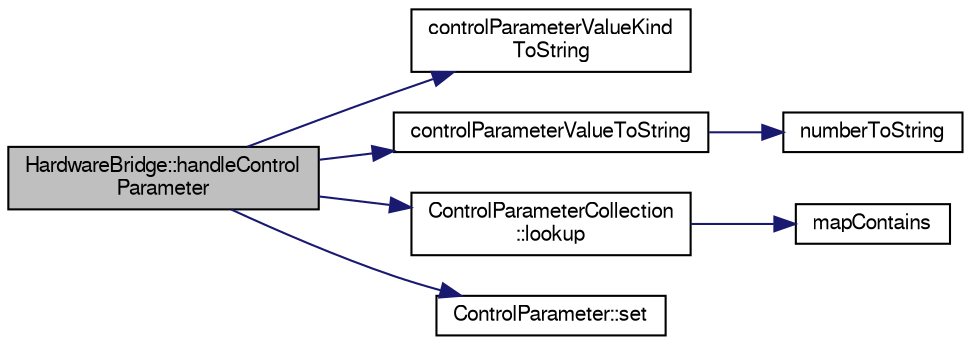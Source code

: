 digraph "HardwareBridge::handleControlParameter"
{
  edge [fontname="FreeSans",fontsize="10",labelfontname="FreeSans",labelfontsize="10"];
  node [fontname="FreeSans",fontsize="10",shape=record];
  rankdir="LR";
  Node1 [label="HardwareBridge::handleControl\lParameter",height=0.2,width=0.4,color="black", fillcolor="grey75", style="filled", fontcolor="black"];
  Node1 -> Node2 [color="midnightblue",fontsize="10",style="solid",fontname="FreeSans"];
  Node2 [label="controlParameterValueKind\lToString",height=0.2,width=0.4,color="black", fillcolor="white", style="filled",URL="$d2/d01/_control_parameters_8h.html#a39a31ac35492a7e98110f7301430b5fe"];
  Node1 -> Node3 [color="midnightblue",fontsize="10",style="solid",fontname="FreeSans"];
  Node3 [label="controlParameterValueToString",height=0.2,width=0.4,color="black", fillcolor="white", style="filled",URL="$d2/d01/_control_parameters_8h.html#a845e4adacbcbd157527c891bb3fa4b74"];
  Node3 -> Node4 [color="midnightblue",fontsize="10",style="solid",fontname="FreeSans"];
  Node4 [label="numberToString",height=0.2,width=0.4,color="black", fillcolor="white", style="filled",URL="$de/df0/utilities_8h.html#acb4bfd4bd21d2af1b655d5039281ec3b"];
  Node1 -> Node5 [color="midnightblue",fontsize="10",style="solid",fontname="FreeSans"];
  Node5 [label="ControlParameterCollection\l::lookup",height=0.2,width=0.4,color="black", fillcolor="white", style="filled",URL="$dd/da1/class_control_parameter_collection.html#a9e6262aa46992ca879b50d70df030a56"];
  Node5 -> Node6 [color="midnightblue",fontsize="10",style="solid",fontname="FreeSans"];
  Node6 [label="mapContains",height=0.2,width=0.4,color="black", fillcolor="white", style="filled",URL="$de/df0/utilities_8h.html#a8ee36d7e1f86b7307f0e0aef157237a7"];
  Node1 -> Node7 [color="midnightblue",fontsize="10",style="solid",fontname="FreeSans"];
  Node7 [label="ControlParameter::set",height=0.2,width=0.4,color="black", fillcolor="white", style="filled",URL="$da/d98/class_control_parameter.html#ac508d1f24bf918c65d717f5389553e83"];
}
